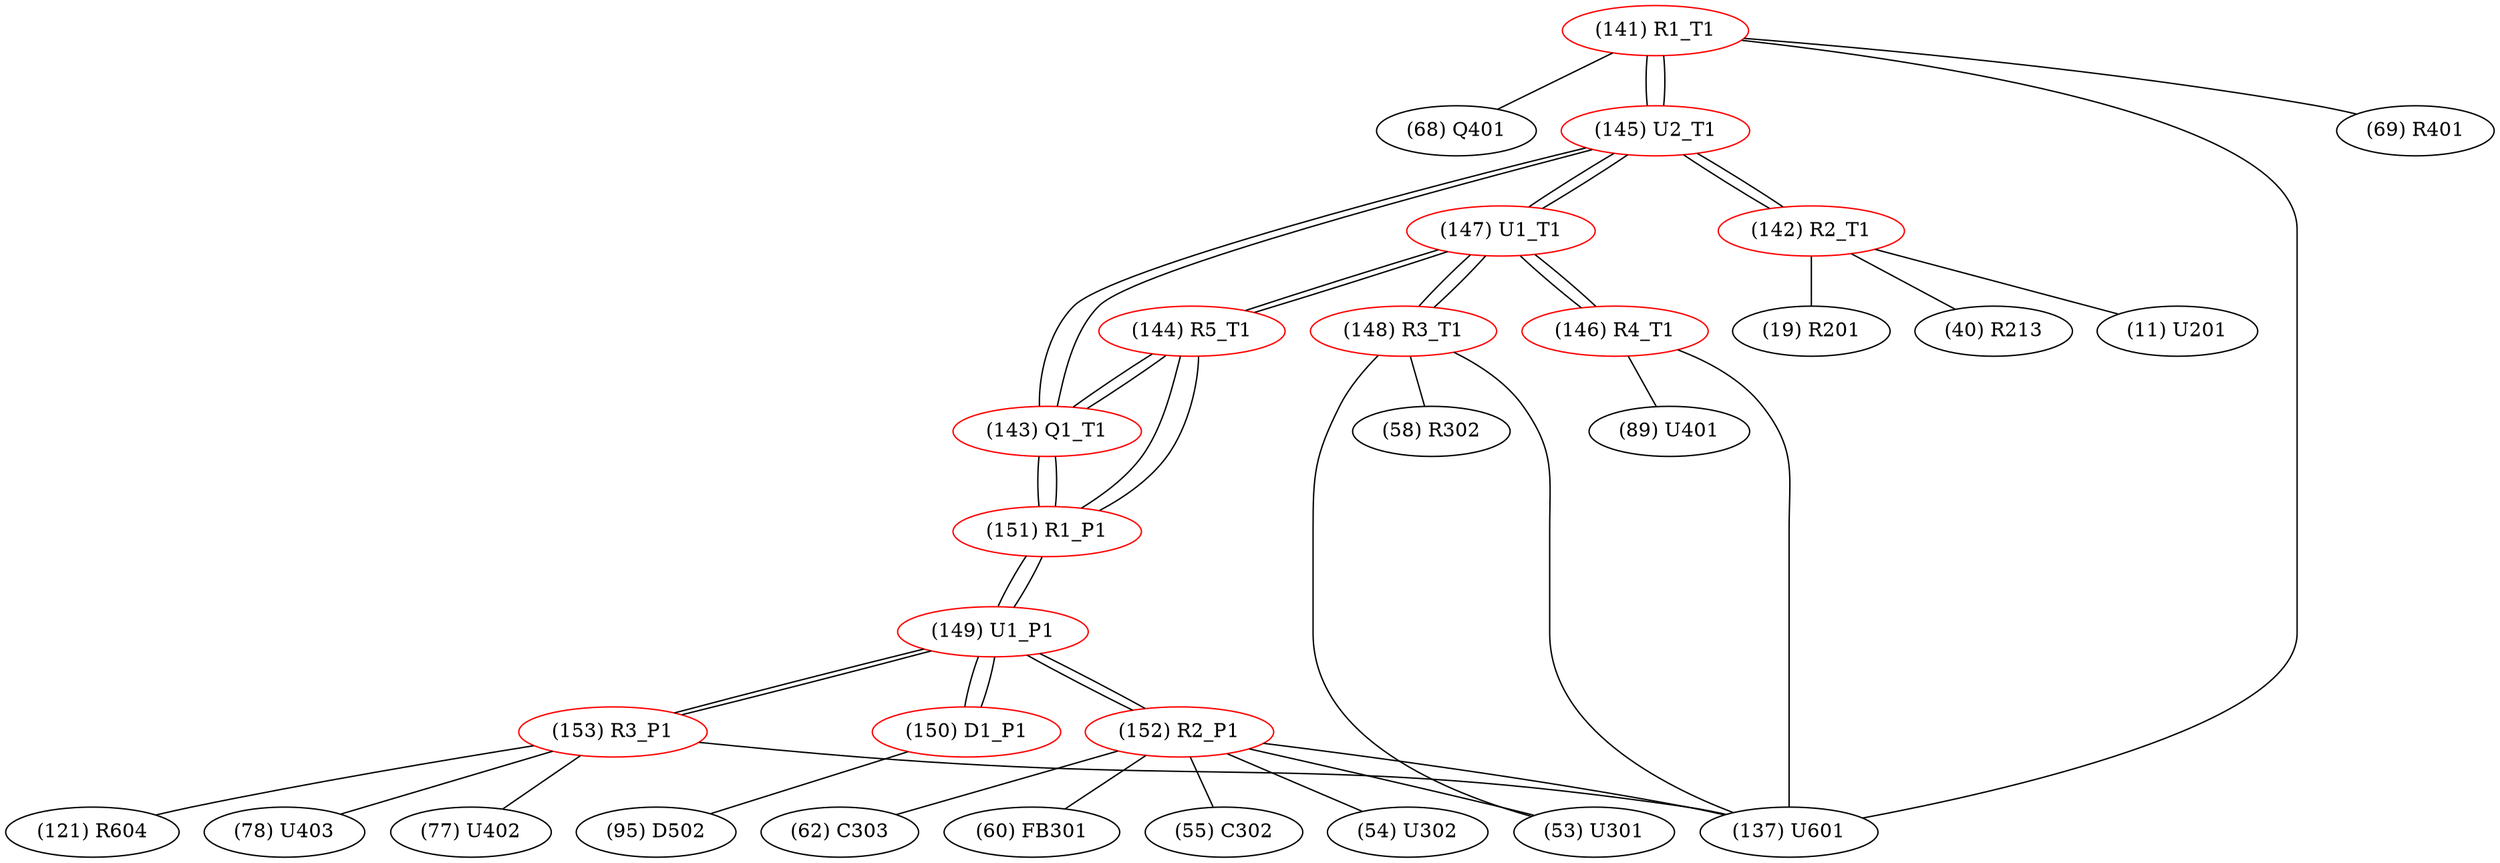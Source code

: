 graph {
	141 [label="(141) R1_T1" color=red]
	68 [label="(68) Q401"]
	137 [label="(137) U601"]
	69 [label="(69) R401"]
	145 [label="(145) U2_T1"]
	142 [label="(142) R2_T1" color=red]
	40 [label="(40) R213"]
	11 [label="(11) U201"]
	19 [label="(19) R201"]
	145 [label="(145) U2_T1"]
	143 [label="(143) Q1_T1" color=red]
	145 [label="(145) U2_T1"]
	151 [label="(151) R1_P1"]
	144 [label="(144) R5_T1"]
	144 [label="(144) R5_T1" color=red]
	147 [label="(147) U1_T1"]
	151 [label="(151) R1_P1"]
	143 [label="(143) Q1_T1"]
	145 [label="(145) U2_T1" color=red]
	142 [label="(142) R2_T1"]
	147 [label="(147) U1_T1"]
	141 [label="(141) R1_T1"]
	143 [label="(143) Q1_T1"]
	146 [label="(146) R4_T1" color=red]
	137 [label="(137) U601"]
	89 [label="(89) U401"]
	147 [label="(147) U1_T1"]
	147 [label="(147) U1_T1" color=red]
	148 [label="(148) R3_T1"]
	146 [label="(146) R4_T1"]
	145 [label="(145) U2_T1"]
	144 [label="(144) R5_T1"]
	148 [label="(148) R3_T1" color=red]
	53 [label="(53) U301"]
	137 [label="(137) U601"]
	58 [label="(58) R302"]
	147 [label="(147) U1_T1"]
	149 [label="(149) U1_P1" color=red]
	150 [label="(150) D1_P1"]
	152 [label="(152) R2_P1"]
	153 [label="(153) R3_P1"]
	151 [label="(151) R1_P1"]
	150 [label="(150) D1_P1" color=red]
	95 [label="(95) D502"]
	149 [label="(149) U1_P1"]
	151 [label="(151) R1_P1" color=red]
	144 [label="(144) R5_T1"]
	143 [label="(143) Q1_T1"]
	149 [label="(149) U1_P1"]
	152 [label="(152) R2_P1" color=red]
	53 [label="(53) U301"]
	60 [label="(60) FB301"]
	55 [label="(55) C302"]
	54 [label="(54) U302"]
	62 [label="(62) C303"]
	137 [label="(137) U601"]
	149 [label="(149) U1_P1"]
	153 [label="(153) R3_P1" color=red]
	77 [label="(77) U402"]
	121 [label="(121) R604"]
	137 [label="(137) U601"]
	78 [label="(78) U403"]
	149 [label="(149) U1_P1"]
	141 -- 68
	141 -- 137
	141 -- 69
	141 -- 145
	142 -- 40
	142 -- 11
	142 -- 19
	142 -- 145
	143 -- 145
	143 -- 151
	143 -- 144
	144 -- 147
	144 -- 151
	144 -- 143
	145 -- 142
	145 -- 147
	145 -- 141
	145 -- 143
	146 -- 137
	146 -- 89
	146 -- 147
	147 -- 148
	147 -- 146
	147 -- 145
	147 -- 144
	148 -- 53
	148 -- 137
	148 -- 58
	148 -- 147
	149 -- 150
	149 -- 152
	149 -- 153
	149 -- 151
	150 -- 95
	150 -- 149
	151 -- 144
	151 -- 143
	151 -- 149
	152 -- 53
	152 -- 60
	152 -- 55
	152 -- 54
	152 -- 62
	152 -- 137
	152 -- 149
	153 -- 77
	153 -- 121
	153 -- 137
	153 -- 78
	153 -- 149
}